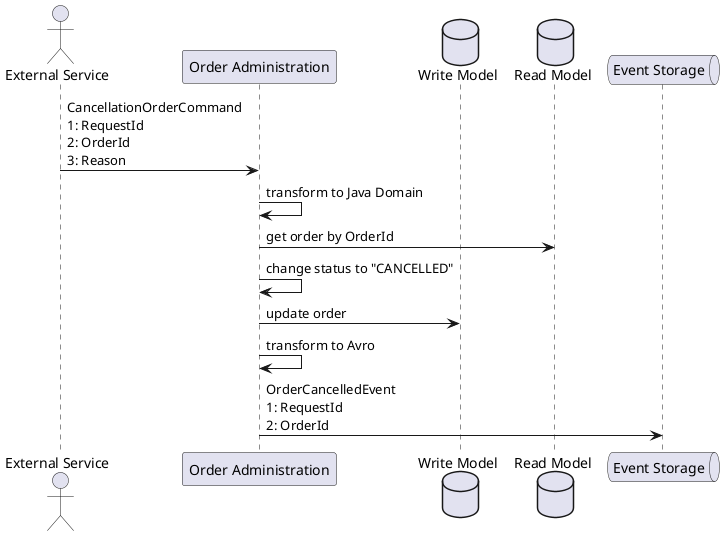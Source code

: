 @startuml
'https://plantuml.com/sequence-diagram

actor "External Service" as ES
participant "Order Administration" as OA
database "Write Model" as WM
database "Read Model" as RM
queue "Event Storage" as ESG

ES -> OA: CancellationOrderCommand\n1: RequestId\n2: OrderId\n3: Reason
OA -> OA: transform to Java Domain
OA -> RM: get order by OrderId
OA -> OA: change status to "CANCELLED"
OA -> WM: update order
OA -> OA: transform to Avro
OA -> ESG: OrderCancelledEvent\n1: RequestId\n2: OrderId

@enduml
